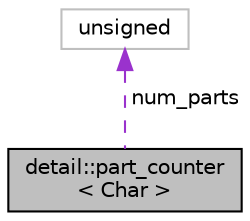 digraph "detail::part_counter&lt; Char &gt;"
{
 // INTERACTIVE_SVG=YES
  edge [fontname="Helvetica",fontsize="10",labelfontname="Helvetica",labelfontsize="10"];
  node [fontname="Helvetica",fontsize="10",shape=record];
  Node1 [label="detail::part_counter\l\< Char \>",height=0.2,width=0.4,color="black", fillcolor="grey75", style="filled", fontcolor="black"];
  Node2 -> Node1 [dir="back",color="darkorchid3",fontsize="10",style="dashed",label=" num_parts" ,fontname="Helvetica"];
  Node2 [label="unsigned",height=0.2,width=0.4,color="grey75", fillcolor="white", style="filled"];
}
